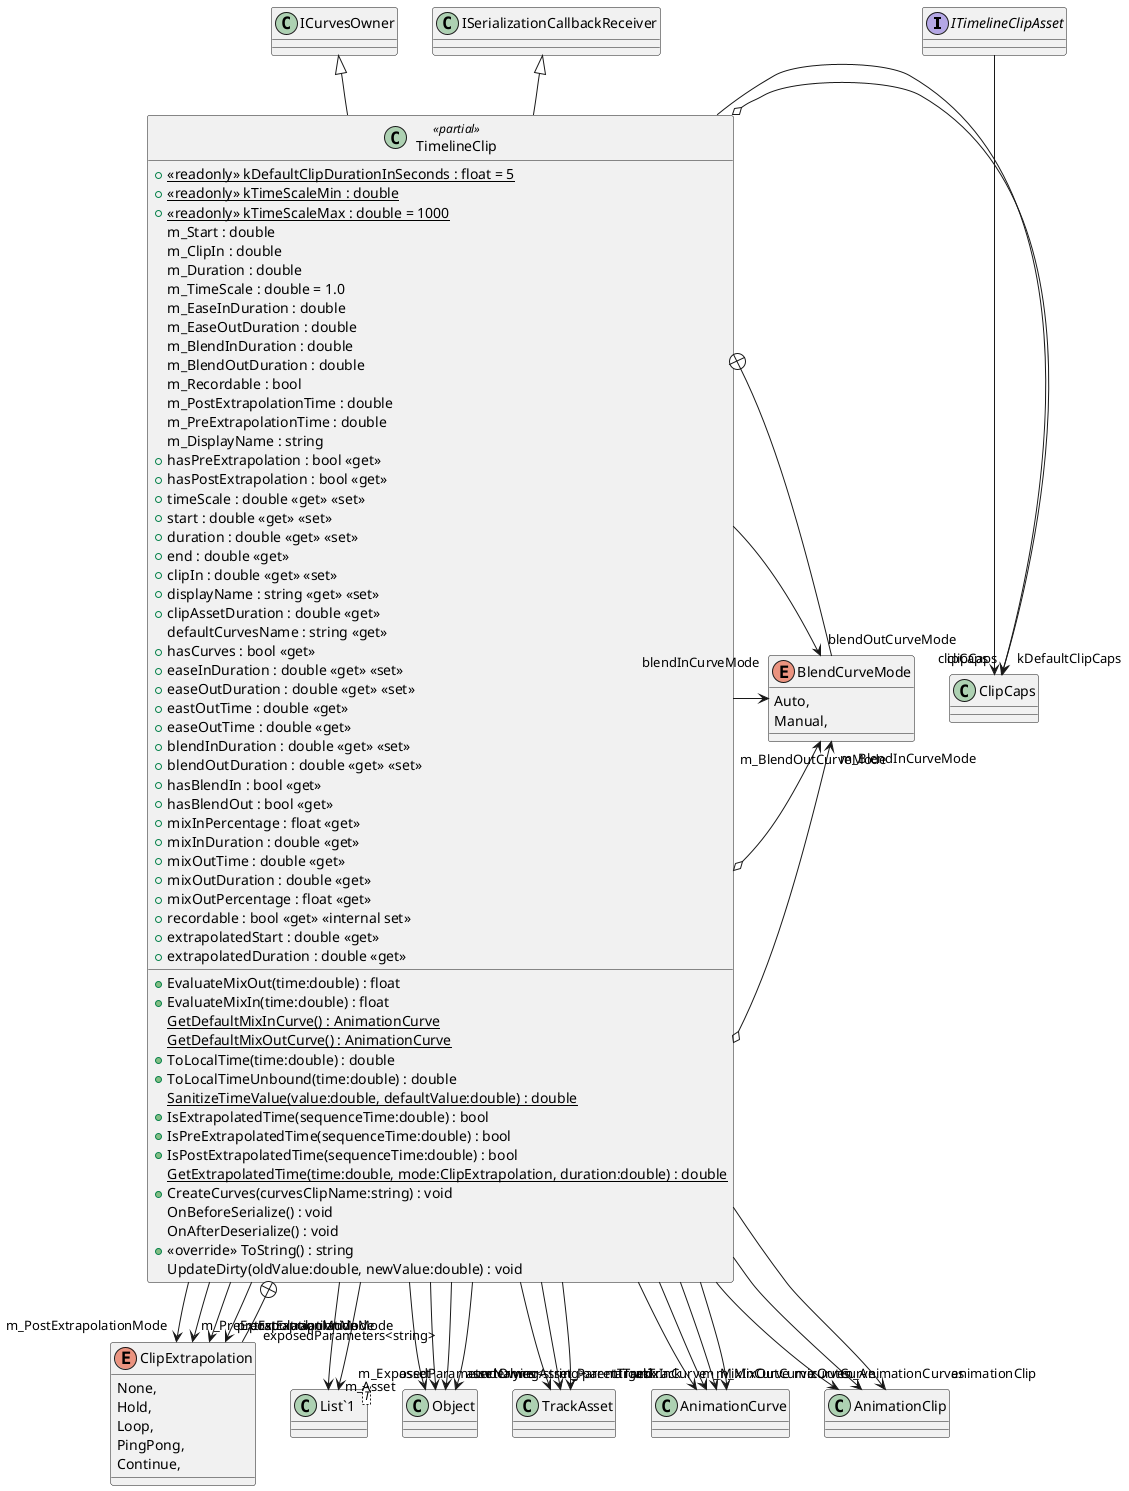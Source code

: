 @startuml
interface ITimelineClipAsset {
}
class TimelineClip <<partial>> {
    + {static} <<readonly>> kDefaultClipDurationInSeconds : float = 5
    + {static} <<readonly>> kTimeScaleMin : double
    + {static} <<readonly>> kTimeScaleMax : double = 1000
    m_Start : double
    m_ClipIn : double
    m_Duration : double
    m_TimeScale : double = 1.0
    m_EaseInDuration : double
    m_EaseOutDuration : double
    m_BlendInDuration : double
    m_BlendOutDuration : double
    m_Recordable : bool
    m_PostExtrapolationTime : double
    m_PreExtrapolationTime : double
    m_DisplayName : string
    + hasPreExtrapolation : bool <<get>>
    + hasPostExtrapolation : bool <<get>>
    + timeScale : double <<get>> <<set>>
    + start : double <<get>> <<set>>
    + duration : double <<get>> <<set>>
    + end : double <<get>>
    + clipIn : double <<get>> <<set>>
    + displayName : string <<get>> <<set>>
    + clipAssetDuration : double <<get>>
    defaultCurvesName : string <<get>>
    + hasCurves : bool <<get>>
    + easeInDuration : double <<get>> <<set>>
    + easeOutDuration : double <<get>> <<set>>
    + eastOutTime : double <<get>>
    + easeOutTime : double <<get>>
    + blendInDuration : double <<get>> <<set>>
    + blendOutDuration : double <<get>> <<set>>
    + hasBlendIn : bool <<get>>
    + hasBlendOut : bool <<get>>
    + mixInPercentage : float <<get>>
    + mixInDuration : double <<get>>
    + mixOutTime : double <<get>>
    + mixOutDuration : double <<get>>
    + mixOutPercentage : float <<get>>
    + recordable : bool <<get>> <<internal set>>
    + EvaluateMixOut(time:double) : float
    + EvaluateMixIn(time:double) : float
    {static} GetDefaultMixInCurve() : AnimationCurve
    {static} GetDefaultMixOutCurve() : AnimationCurve
    + ToLocalTime(time:double) : double
    + ToLocalTimeUnbound(time:double) : double
    {static} SanitizeTimeValue(value:double, defaultValue:double) : double
    + IsExtrapolatedTime(sequenceTime:double) : bool
    + IsPreExtrapolatedTime(sequenceTime:double) : bool
    + IsPostExtrapolatedTime(sequenceTime:double) : bool
    + extrapolatedStart : double <<get>>
    + extrapolatedDuration : double <<get>>
    {static} GetExtrapolatedTime(time:double, mode:ClipExtrapolation, duration:double) : double
    + CreateCurves(curvesClipName:string) : void
    OnBeforeSerialize() : void
    OnAfterDeserialize() : void
    + <<override>> ToString() : string
    UpdateDirty(oldValue:double, newValue:double) : void
}
enum ClipExtrapolation {
    None,
    Hold,
    Loop,
    PingPong,
    Continue,
}
enum BlendCurveMode {
    Auto,
    Manual,
}
class "List`1"<T> {
}
ITimelineClipAsset --> "clipCaps" ClipCaps
ICurvesOwner <|-- TimelineClip
ISerializationCallbackReceiver <|-- TimelineClip
TimelineClip o-> "kDefaultClipCaps" ClipCaps
TimelineClip --> "m_Asset" Object
TimelineClip --> "m_ParentTrack" TrackAsset
TimelineClip --> "m_MixInCurve" AnimationCurve
TimelineClip --> "m_MixOutCurve" AnimationCurve
TimelineClip o-> "m_BlendInCurveMode" BlendCurveMode
TimelineClip o-> "m_BlendOutCurveMode" BlendCurveMode
TimelineClip --> "m_ExposedParameterNames<string>" "List`1"
TimelineClip --> "m_AnimationCurves" AnimationClip
TimelineClip --> "m_PostExtrapolationMode" ClipExtrapolation
TimelineClip --> "m_PreExtrapolationMode" ClipExtrapolation
TimelineClip --> "curves" AnimationClip
TimelineClip --> "asset" Object
TimelineClip --> "assetOwner" Object
TimelineClip --> "targetTrack" TrackAsset
TimelineClip --> "underlyingAsset" Object
TimelineClip --> "parentTrack" TrackAsset
TimelineClip --> "blendInCurveMode" BlendCurveMode
TimelineClip --> "blendOutCurveMode" BlendCurveMode
TimelineClip --> "mixInCurve" AnimationCurve
TimelineClip --> "mixOutCurve" AnimationCurve
TimelineClip --> "exposedParameters<string>" "List`1"
TimelineClip --> "clipCaps" ClipCaps
TimelineClip --> "animationClip" AnimationClip
TimelineClip --> "postExtrapolationMode" ClipExtrapolation
TimelineClip --> "preExtrapolationMode" ClipExtrapolation
TimelineClip +-- ClipExtrapolation
TimelineClip +-- BlendCurveMode
@enduml
